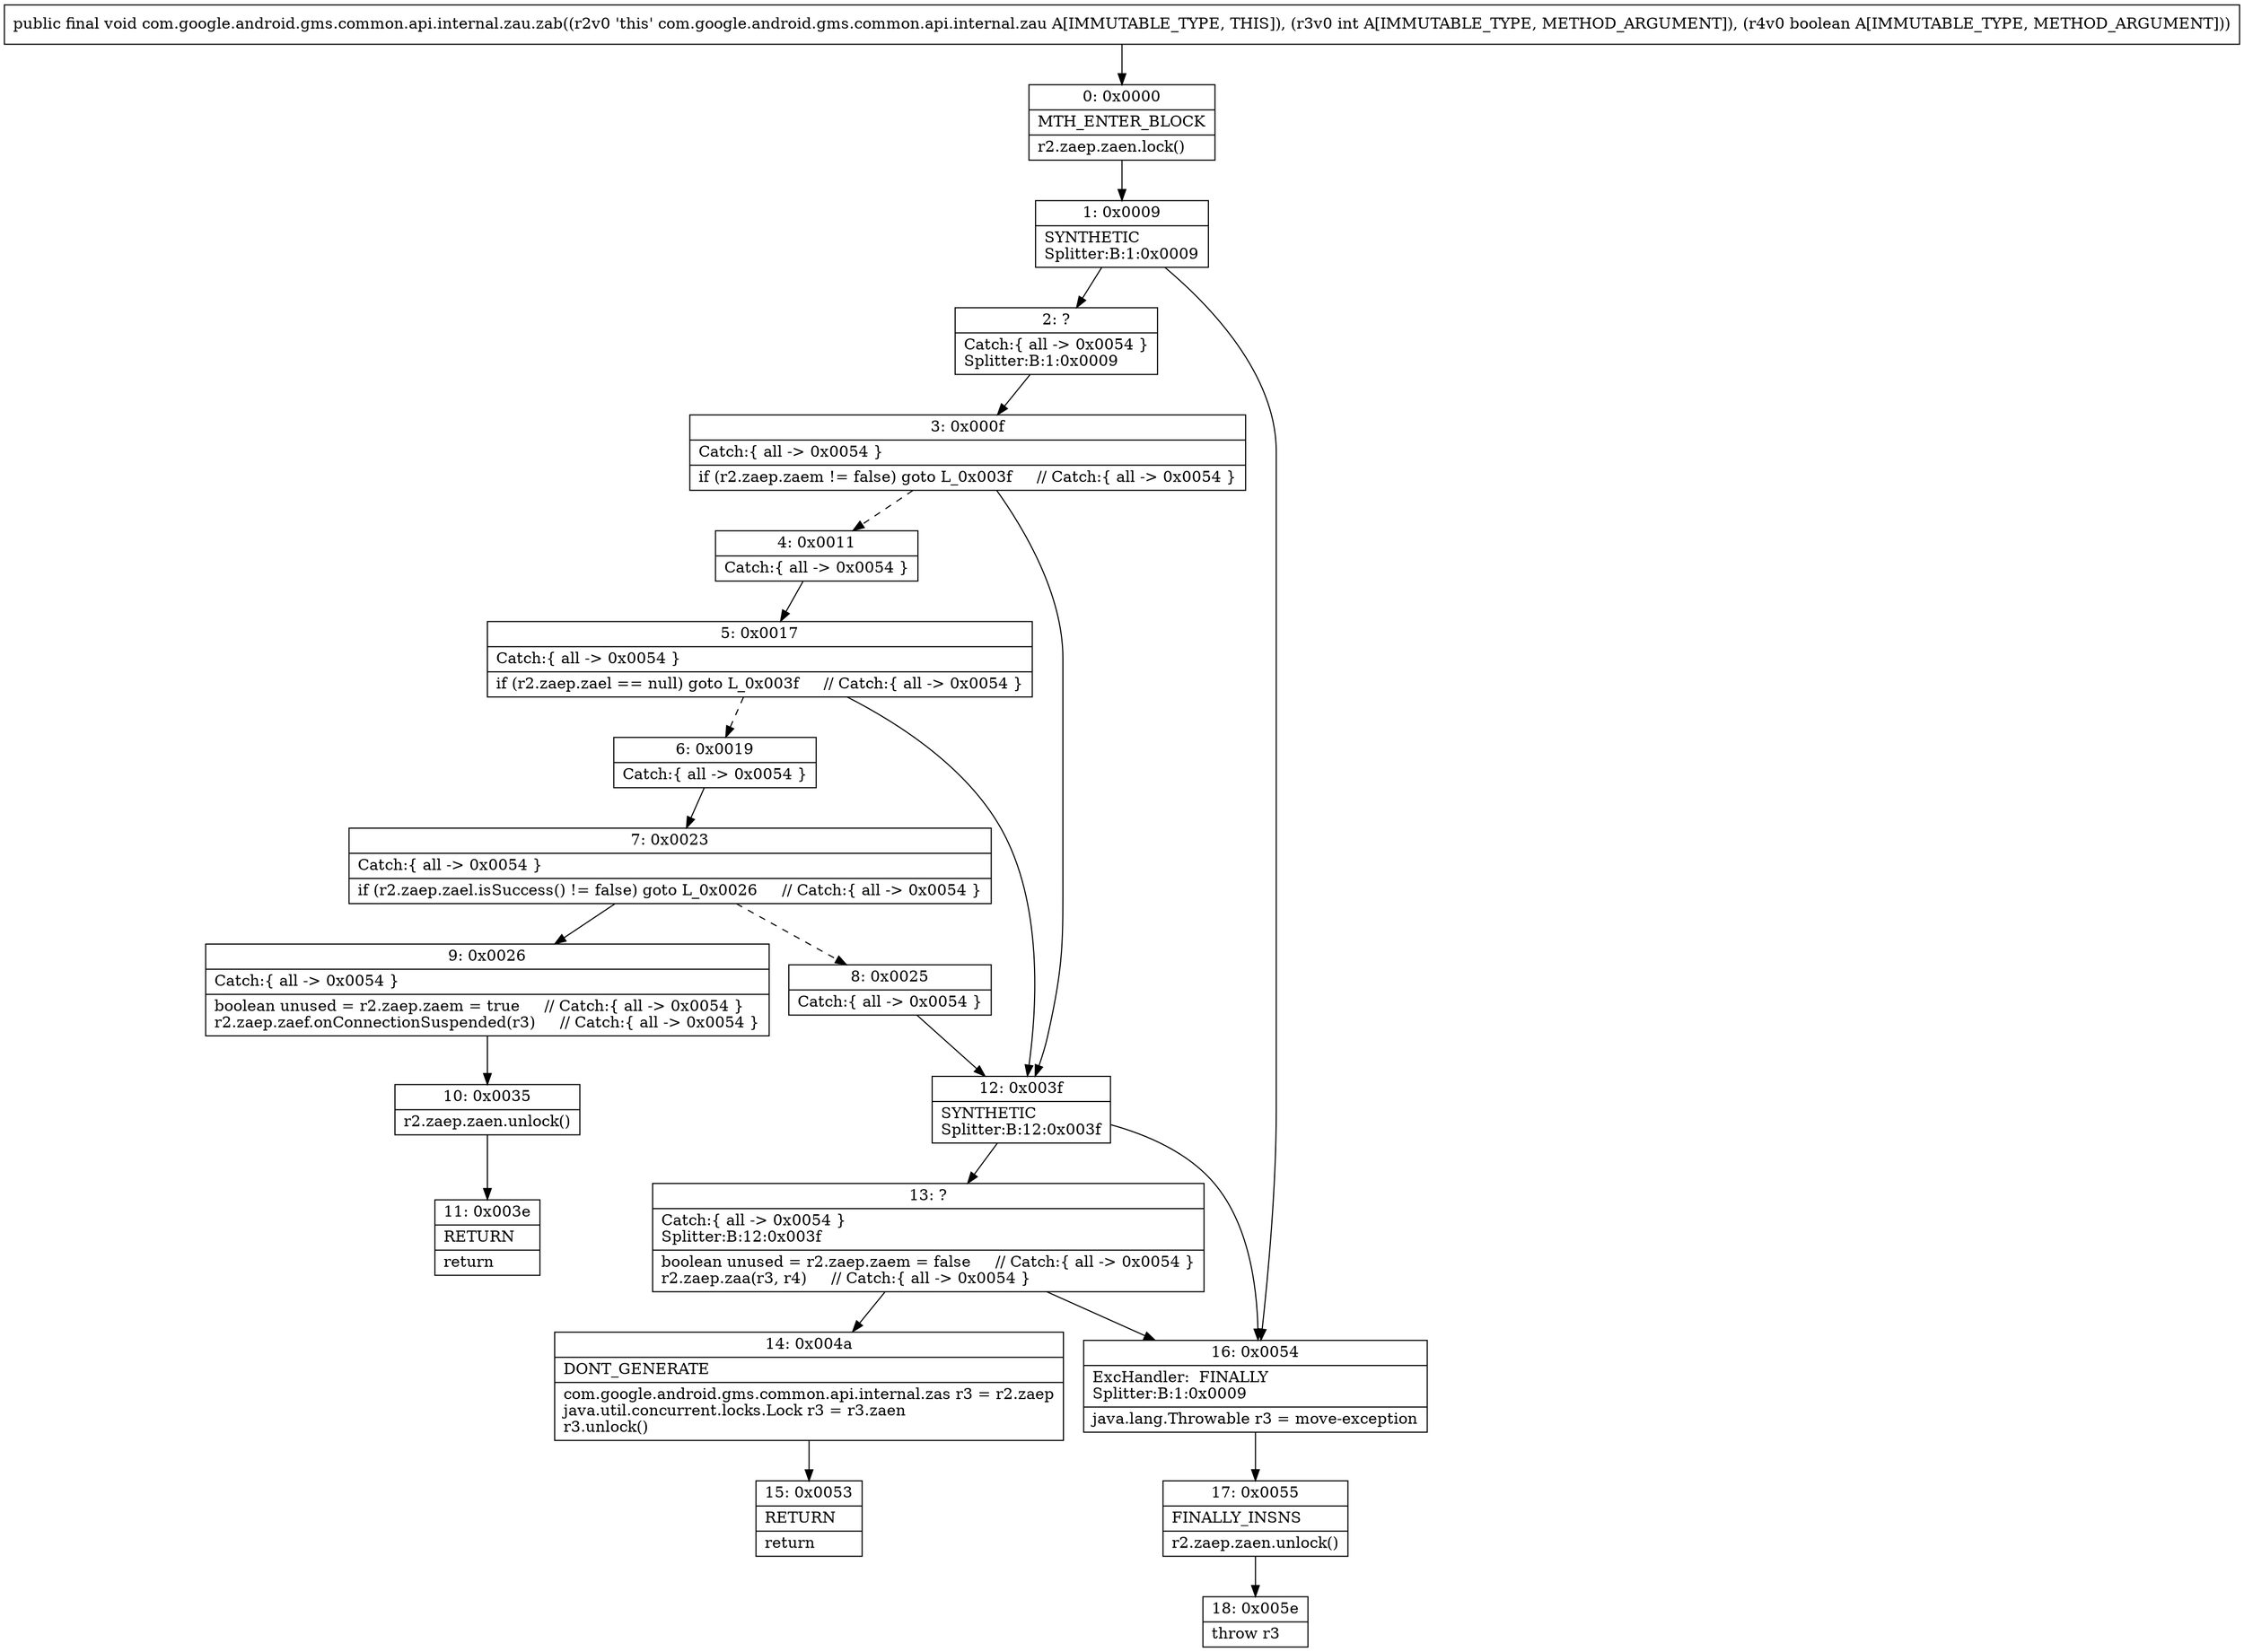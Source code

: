 digraph "CFG forcom.google.android.gms.common.api.internal.zau.zab(IZ)V" {
Node_0 [shape=record,label="{0\:\ 0x0000|MTH_ENTER_BLOCK\l|r2.zaep.zaen.lock()\l}"];
Node_1 [shape=record,label="{1\:\ 0x0009|SYNTHETIC\lSplitter:B:1:0x0009\l}"];
Node_2 [shape=record,label="{2\:\ ?|Catch:\{ all \-\> 0x0054 \}\lSplitter:B:1:0x0009\l}"];
Node_3 [shape=record,label="{3\:\ 0x000f|Catch:\{ all \-\> 0x0054 \}\l|if (r2.zaep.zaem != false) goto L_0x003f     \/\/ Catch:\{ all \-\> 0x0054 \}\l}"];
Node_4 [shape=record,label="{4\:\ 0x0011|Catch:\{ all \-\> 0x0054 \}\l}"];
Node_5 [shape=record,label="{5\:\ 0x0017|Catch:\{ all \-\> 0x0054 \}\l|if (r2.zaep.zael == null) goto L_0x003f     \/\/ Catch:\{ all \-\> 0x0054 \}\l}"];
Node_6 [shape=record,label="{6\:\ 0x0019|Catch:\{ all \-\> 0x0054 \}\l}"];
Node_7 [shape=record,label="{7\:\ 0x0023|Catch:\{ all \-\> 0x0054 \}\l|if (r2.zaep.zael.isSuccess() != false) goto L_0x0026     \/\/ Catch:\{ all \-\> 0x0054 \}\l}"];
Node_8 [shape=record,label="{8\:\ 0x0025|Catch:\{ all \-\> 0x0054 \}\l}"];
Node_9 [shape=record,label="{9\:\ 0x0026|Catch:\{ all \-\> 0x0054 \}\l|boolean unused = r2.zaep.zaem = true     \/\/ Catch:\{ all \-\> 0x0054 \}\lr2.zaep.zaef.onConnectionSuspended(r3)     \/\/ Catch:\{ all \-\> 0x0054 \}\l}"];
Node_10 [shape=record,label="{10\:\ 0x0035|r2.zaep.zaen.unlock()\l}"];
Node_11 [shape=record,label="{11\:\ 0x003e|RETURN\l|return\l}"];
Node_12 [shape=record,label="{12\:\ 0x003f|SYNTHETIC\lSplitter:B:12:0x003f\l}"];
Node_13 [shape=record,label="{13\:\ ?|Catch:\{ all \-\> 0x0054 \}\lSplitter:B:12:0x003f\l|boolean unused = r2.zaep.zaem = false     \/\/ Catch:\{ all \-\> 0x0054 \}\lr2.zaep.zaa(r3, r4)     \/\/ Catch:\{ all \-\> 0x0054 \}\l}"];
Node_14 [shape=record,label="{14\:\ 0x004a|DONT_GENERATE\l|com.google.android.gms.common.api.internal.zas r3 = r2.zaep\ljava.util.concurrent.locks.Lock r3 = r3.zaen\lr3.unlock()\l}"];
Node_15 [shape=record,label="{15\:\ 0x0053|RETURN\l|return\l}"];
Node_16 [shape=record,label="{16\:\ 0x0054|ExcHandler:  FINALLY\lSplitter:B:1:0x0009\l|java.lang.Throwable r3 = move\-exception\l}"];
Node_17 [shape=record,label="{17\:\ 0x0055|FINALLY_INSNS\l|r2.zaep.zaen.unlock()\l}"];
Node_18 [shape=record,label="{18\:\ 0x005e|throw r3\l}"];
MethodNode[shape=record,label="{public final void com.google.android.gms.common.api.internal.zau.zab((r2v0 'this' com.google.android.gms.common.api.internal.zau A[IMMUTABLE_TYPE, THIS]), (r3v0 int A[IMMUTABLE_TYPE, METHOD_ARGUMENT]), (r4v0 boolean A[IMMUTABLE_TYPE, METHOD_ARGUMENT])) }"];
MethodNode -> Node_0;
Node_0 -> Node_1;
Node_1 -> Node_2;
Node_1 -> Node_16;
Node_2 -> Node_3;
Node_3 -> Node_4[style=dashed];
Node_3 -> Node_12;
Node_4 -> Node_5;
Node_5 -> Node_6[style=dashed];
Node_5 -> Node_12;
Node_6 -> Node_7;
Node_7 -> Node_8[style=dashed];
Node_7 -> Node_9;
Node_8 -> Node_12;
Node_9 -> Node_10;
Node_10 -> Node_11;
Node_12 -> Node_13;
Node_12 -> Node_16;
Node_13 -> Node_14;
Node_13 -> Node_16;
Node_14 -> Node_15;
Node_16 -> Node_17;
Node_17 -> Node_18;
}

